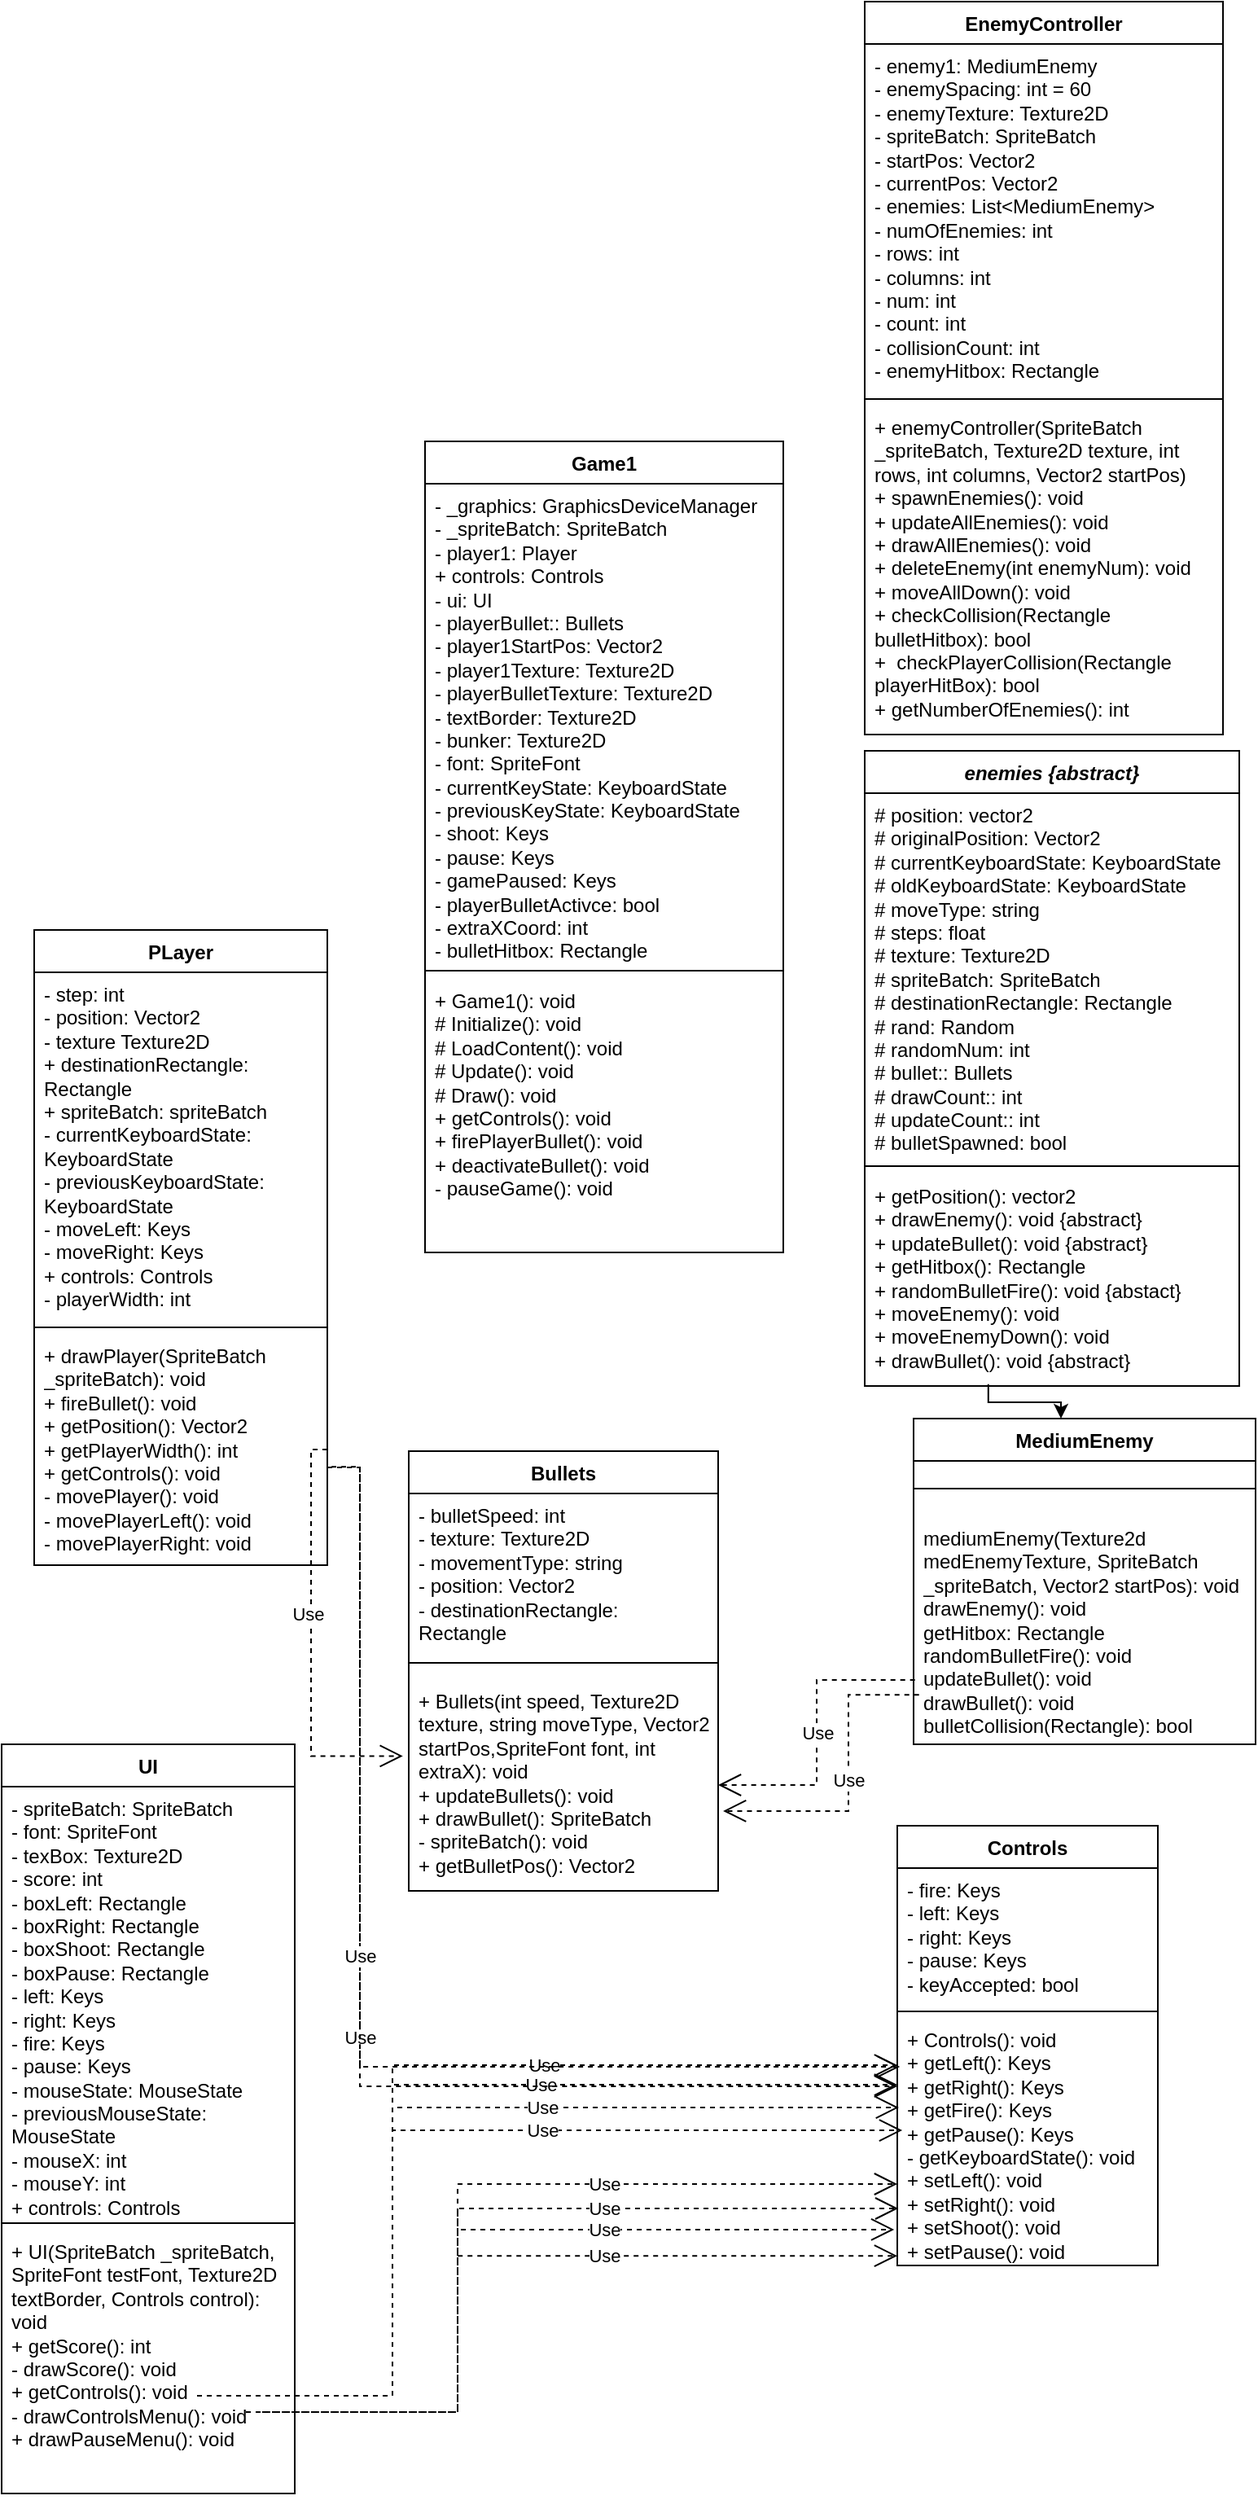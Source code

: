<mxfile version="24.7.17">
  <diagram name="Page-1" id="3UHZmM7Ke-vPty7Pjn6x">
    <mxGraphModel dx="1195" dy="1797" grid="1" gridSize="10" guides="1" tooltips="1" connect="1" arrows="1" fold="1" page="1" pageScale="1" pageWidth="827" pageHeight="1169" math="0" shadow="0">
      <root>
        <mxCell id="0" />
        <mxCell id="1" parent="0" />
        <mxCell id="aG3-FBEn-xcIMeHSPdLN-6" value="" style="endArrow=classic;html=1;rounded=0;exitX=0.33;exitY=0.991;exitDx=0;exitDy=0;exitPerimeter=0;entryX=0.431;entryY=0;entryDx=0;entryDy=0;entryPerimeter=0;edgeStyle=orthogonalEdgeStyle;" parent="1" source="aG3-FBEn-xcIMeHSPdLN-17" target="aG3-FBEn-xcIMeHSPdLN-2" edge="1">
          <mxGeometry width="50" height="50" relative="1" as="geometry">
            <mxPoint x="530" y="270" as="sourcePoint" />
            <mxPoint x="570" y="200" as="targetPoint" />
            <Array as="points">
              <mxPoint x="626" y="280" />
              <mxPoint x="671" y="280" />
            </Array>
          </mxGeometry>
        </mxCell>
        <mxCell id="aG3-FBEn-xcIMeHSPdLN-2" value="MediumEnemy" style="swimlane;fontStyle=1;align=center;verticalAlign=top;childLayout=stackLayout;horizontal=1;startSize=26;horizontalStack=0;resizeParent=1;resizeParentMax=0;resizeLast=0;collapsible=1;marginBottom=0;whiteSpace=wrap;html=1;" parent="1" vertex="1">
          <mxGeometry x="580" y="290" width="210" height="200" as="geometry" />
        </mxCell>
        <mxCell id="aG3-FBEn-xcIMeHSPdLN-4" value="" style="line;strokeWidth=1;fillColor=none;align=left;verticalAlign=middle;spacingTop=-1;spacingLeft=3;spacingRight=3;rotatable=0;labelPosition=right;points=[];portConstraint=eastwest;strokeColor=inherit;" parent="aG3-FBEn-xcIMeHSPdLN-2" vertex="1">
          <mxGeometry y="26" width="210" height="34" as="geometry" />
        </mxCell>
        <mxCell id="aG3-FBEn-xcIMeHSPdLN-5" value="&lt;div&gt;mediumEnemy(Texture2d medEnemyTexture, SpriteBatch _spriteBatch, Vector2 startPos): void&lt;br&gt;&lt;/div&gt;&lt;div&gt;drawEnemy(): void&lt;/div&gt;&lt;div&gt;getHitbox: Rectangle&lt;/div&gt;&lt;div&gt;randomBulletFire(): void&lt;/div&gt;&lt;div&gt;updateBullet(): void&lt;/div&gt;&lt;div&gt;drawBullet(): void&lt;/div&gt;&lt;div&gt;bulletCollision(Rectangle): bool&lt;br&gt;&lt;/div&gt;" style="text;strokeColor=none;fillColor=none;align=left;verticalAlign=top;spacingLeft=4;spacingRight=4;overflow=hidden;rotatable=0;points=[[0,0.5],[1,0.5]];portConstraint=eastwest;whiteSpace=wrap;html=1;" parent="aG3-FBEn-xcIMeHSPdLN-2" vertex="1">
          <mxGeometry y="60" width="210" height="140" as="geometry" />
        </mxCell>
        <mxCell id="aG3-FBEn-xcIMeHSPdLN-14" value="&lt;i&gt;enemies {abstract}&lt;/i&gt;" style="swimlane;fontStyle=1;align=center;verticalAlign=top;childLayout=stackLayout;horizontal=1;startSize=26;horizontalStack=0;resizeParent=1;resizeParentMax=0;resizeLast=0;collapsible=1;marginBottom=0;whiteSpace=wrap;html=1;" parent="1" vertex="1">
          <mxGeometry x="550" y="-120" width="230" height="390" as="geometry" />
        </mxCell>
        <mxCell id="aG3-FBEn-xcIMeHSPdLN-15" value="&lt;div&gt;# position: vector2&lt;/div&gt;&lt;div&gt;# originalPosition: Vector2&lt;/div&gt;&lt;div&gt;# currentKeyboardState: KeyboardState&lt;br&gt;&lt;/div&gt;&lt;div&gt;# oldKeyboardState: KeyboardState&lt;/div&gt;&lt;div&gt;# moveType: string&lt;/div&gt;&lt;div&gt;# steps: float&lt;/div&gt;&lt;div&gt;# texture: Texture2D&lt;/div&gt;&lt;div&gt;# spriteBatch: SpriteBatch&lt;/div&gt;&lt;div&gt;# destinationRectangle: Rectangle&lt;/div&gt;&lt;div&gt;# rand: Random&lt;/div&gt;&lt;div&gt;# randomNum: int&lt;/div&gt;&lt;div&gt;# bullet:: Bullets&lt;/div&gt;&lt;div&gt;# drawCount:: int&lt;/div&gt;&lt;div&gt;# updateCount:: int&lt;/div&gt;&lt;div&gt;# bulletSpawned: bool&lt;br&gt;&lt;/div&gt;" style="text;strokeColor=none;fillColor=none;align=left;verticalAlign=top;spacingLeft=4;spacingRight=4;overflow=hidden;rotatable=0;points=[[0,0.5],[1,0.5]];portConstraint=eastwest;whiteSpace=wrap;html=1;" parent="aG3-FBEn-xcIMeHSPdLN-14" vertex="1">
          <mxGeometry y="26" width="230" height="224" as="geometry" />
        </mxCell>
        <mxCell id="aG3-FBEn-xcIMeHSPdLN-16" value="" style="line;strokeWidth=1;fillColor=none;align=left;verticalAlign=middle;spacingTop=-1;spacingLeft=3;spacingRight=3;rotatable=0;labelPosition=right;points=[];portConstraint=eastwest;strokeColor=inherit;" parent="aG3-FBEn-xcIMeHSPdLN-14" vertex="1">
          <mxGeometry y="250" width="230" height="10" as="geometry" />
        </mxCell>
        <mxCell id="aG3-FBEn-xcIMeHSPdLN-17" value="+ getPosition(): vector2&lt;div&gt;+ drawEnemy(): void {abstract}&lt;/div&gt;&lt;div&gt;+ updateBullet(): void {abstract}&lt;/div&gt;&lt;div&gt;+ getHitbox(): Rectangle&lt;/div&gt;&lt;div&gt;+ randomBulletFire(): void {abstact}&lt;br&gt;&lt;/div&gt;&lt;div&gt;+ moveEnemy(): void&lt;/div&gt;&lt;div&gt;+ moveEnemyDown(): void&lt;/div&gt;&lt;div&gt;+ drawBullet(): void {abstract}&lt;br&gt;&lt;/div&gt;" style="text;strokeColor=none;fillColor=none;align=left;verticalAlign=top;spacingLeft=4;spacingRight=4;overflow=hidden;rotatable=0;points=[[0,0.5],[1,0.5]];portConstraint=eastwest;whiteSpace=wrap;html=1;" parent="aG3-FBEn-xcIMeHSPdLN-14" vertex="1">
          <mxGeometry y="260" width="230" height="130" as="geometry" />
        </mxCell>
        <mxCell id="20v84tuSXwCvoqjZslGX-1" value="UI" style="swimlane;fontStyle=1;align=center;verticalAlign=top;childLayout=stackLayout;horizontal=1;startSize=26;horizontalStack=0;resizeParent=1;resizeParentMax=0;resizeLast=0;collapsible=1;marginBottom=0;whiteSpace=wrap;html=1;" parent="1" vertex="1">
          <mxGeometry x="20" y="490" width="180" height="460" as="geometry" />
        </mxCell>
        <mxCell id="20v84tuSXwCvoqjZslGX-2" value="&lt;div&gt;- spriteBatch: SpriteBatch&lt;/div&gt;&lt;div&gt;- font: SpriteFont&lt;br&gt;&lt;/div&gt;&lt;div&gt;- texBox: Texture2D&lt;br&gt;&lt;/div&gt;&lt;div&gt;- score: int&lt;/div&gt;&lt;div&gt;- boxLeft: Rectangle&lt;/div&gt;&lt;div&gt;- boxRight: Rectangle&lt;/div&gt;&lt;div&gt;- boxShoot: Rectangle&lt;/div&gt;&lt;div&gt;- boxPause: Rectangle&lt;/div&gt;&lt;div&gt;- left: Keys&lt;/div&gt;&lt;div&gt;- right: Keys&lt;/div&gt;&lt;div&gt;- fire: Keys&lt;/div&gt;&lt;div&gt;- pause: Keys&lt;/div&gt;&lt;div&gt;- mouseState: MouseState&lt;/div&gt;&lt;div&gt;- previousMouseState: MouseState&lt;/div&gt;&lt;div&gt;- mouseX: int&lt;/div&gt;&lt;div&gt;- mouseY: int&lt;/div&gt;&lt;div&gt;+ controls: Controls&lt;br&gt;&lt;/div&gt;" style="text;strokeColor=none;fillColor=none;align=left;verticalAlign=top;spacingLeft=4;spacingRight=4;overflow=hidden;rotatable=0;points=[[0,0.5],[1,0.5]];portConstraint=eastwest;whiteSpace=wrap;html=1;" parent="20v84tuSXwCvoqjZslGX-1" vertex="1">
          <mxGeometry y="26" width="180" height="264" as="geometry" />
        </mxCell>
        <mxCell id="20v84tuSXwCvoqjZslGX-3" value="" style="line;strokeWidth=1;fillColor=none;align=left;verticalAlign=middle;spacingTop=-1;spacingLeft=3;spacingRight=3;rotatable=0;labelPosition=right;points=[];portConstraint=eastwest;strokeColor=inherit;" parent="20v84tuSXwCvoqjZslGX-1" vertex="1">
          <mxGeometry y="290" width="180" height="8" as="geometry" />
        </mxCell>
        <mxCell id="20v84tuSXwCvoqjZslGX-4" value="&lt;div&gt;+ UI(SpriteBatch _spriteBatch, SpriteFont testFont, Texture2D textBorder, Controls control): void&lt;br&gt;&lt;/div&gt;&lt;div&gt;+ getScore(): int&lt;/div&gt;&lt;div&gt;- drawScore(): void&lt;br&gt;&lt;/div&gt;&lt;div&gt;+ getControls(): void&lt;/div&gt;&lt;div&gt;- drawControlsMenu(): void&lt;/div&gt;&lt;div&gt;+ drawPauseMenu(): void&lt;br&gt;&lt;/div&gt;" style="text;strokeColor=none;fillColor=none;align=left;verticalAlign=top;spacingLeft=4;spacingRight=4;overflow=hidden;rotatable=0;points=[[0,0.5],[1,0.5]];portConstraint=eastwest;whiteSpace=wrap;html=1;" parent="20v84tuSXwCvoqjZslGX-1" vertex="1">
          <mxGeometry y="298" width="180" height="162" as="geometry" />
        </mxCell>
        <mxCell id="zVuvv38M6NZ8cvIJo6XP-5" value="Use" style="endArrow=open;endSize=12;dashed=1;html=1;rounded=0;entryX=0;entryY=0.191;entryDx=0;entryDy=0;entryPerimeter=0;edgeStyle=orthogonalEdgeStyle;" parent="20v84tuSXwCvoqjZslGX-1" target="zVuvv38M6NZ8cvIJo6XP-4" edge="1">
          <mxGeometry x="0.315" width="160" relative="1" as="geometry">
            <mxPoint x="120" y="400" as="sourcePoint" />
            <mxPoint x="280" y="400" as="targetPoint" />
            <Array as="points">
              <mxPoint x="240" y="400" />
              <mxPoint x="240" y="197" />
            </Array>
            <mxPoint as="offset" />
          </mxGeometry>
        </mxCell>
        <mxCell id="zVuvv38M6NZ8cvIJo6XP-7" value="Use" style="endArrow=open;endSize=12;dashed=1;html=1;rounded=0;entryX=0.006;entryY=0.362;entryDx=0;entryDy=0;entryPerimeter=0;edgeStyle=orthogonalEdgeStyle;" parent="20v84tuSXwCvoqjZslGX-1" target="zVuvv38M6NZ8cvIJo6XP-4" edge="1">
          <mxGeometry x="0.282" width="160" relative="1" as="geometry">
            <mxPoint x="120" y="400" as="sourcePoint" />
            <mxPoint x="280" y="400" as="targetPoint" />
            <Array as="points">
              <mxPoint x="240" y="400" />
              <mxPoint x="240" y="223" />
            </Array>
            <mxPoint as="offset" />
          </mxGeometry>
        </mxCell>
        <mxCell id="zVuvv38M6NZ8cvIJo6XP-9" value="Use" style="endArrow=open;endSize=12;dashed=1;html=1;rounded=0;entryX=0.019;entryY=0.454;entryDx=0;entryDy=0;entryPerimeter=0;edgeStyle=orthogonalEdgeStyle;" parent="20v84tuSXwCvoqjZslGX-1" target="zVuvv38M6NZ8cvIJo6XP-4" edge="1">
          <mxGeometry x="0.26" width="160" relative="1" as="geometry">
            <mxPoint x="120" y="400" as="sourcePoint" />
            <mxPoint x="280" y="400" as="targetPoint" />
            <Array as="points">
              <mxPoint x="240" y="400" />
              <mxPoint x="240" y="237" />
            </Array>
            <mxPoint as="offset" />
          </mxGeometry>
        </mxCell>
        <mxCell id="jiuZyo9_bgGgw_j3xlU9-1" value="PLayer" style="swimlane;fontStyle=1;align=center;verticalAlign=top;childLayout=stackLayout;horizontal=1;startSize=26;horizontalStack=0;resizeParent=1;resizeParentMax=0;resizeLast=0;collapsible=1;marginBottom=0;whiteSpace=wrap;html=1;" parent="1" vertex="1">
          <mxGeometry x="40" y="-10" width="180" height="390" as="geometry" />
        </mxCell>
        <mxCell id="jiuZyo9_bgGgw_j3xlU9-2" value="&lt;div&gt;- step: int&lt;/div&gt;&lt;div&gt;- position: Vector2&lt;/div&gt;&lt;div&gt;- texture Texture2D&lt;/div&gt;&lt;div&gt;+ destinationRectangle: Rectangle&lt;/div&gt;&lt;div&gt;+ spriteBatch: spriteBatch&lt;/div&gt;&lt;div&gt;- currentKeyboardState: KeyboardState&lt;/div&gt;&lt;div&gt;- previousKeyboardState: KeyboardState&lt;/div&gt;&lt;div&gt;- moveLeft: Keys&lt;br&gt;&lt;/div&gt;&lt;div&gt;- moveRight: Keys&lt;/div&gt;&lt;div&gt;+ controls: Controls&lt;/div&gt;&lt;div&gt;- playerWidth: int&lt;br&gt;&lt;/div&gt;" style="text;strokeColor=none;fillColor=none;align=left;verticalAlign=top;spacingLeft=4;spacingRight=4;overflow=hidden;rotatable=0;points=[[0,0.5],[1,0.5]];portConstraint=eastwest;whiteSpace=wrap;html=1;" parent="jiuZyo9_bgGgw_j3xlU9-1" vertex="1">
          <mxGeometry y="26" width="180" height="214" as="geometry" />
        </mxCell>
        <mxCell id="jiuZyo9_bgGgw_j3xlU9-3" value="" style="line;strokeWidth=1;fillColor=none;align=left;verticalAlign=middle;spacingTop=-1;spacingLeft=3;spacingRight=3;rotatable=0;labelPosition=right;points=[];portConstraint=eastwest;strokeColor=inherit;" parent="jiuZyo9_bgGgw_j3xlU9-1" vertex="1">
          <mxGeometry y="240" width="180" height="8" as="geometry" />
        </mxCell>
        <mxCell id="jiuZyo9_bgGgw_j3xlU9-4" value="&lt;div&gt;+ drawPlayer(SpriteBatch _spriteBatch): void&lt;/div&gt;&lt;div&gt;+ fireBullet(): void&lt;/div&gt;&lt;div&gt;+ getPosition(): Vector2&lt;/div&gt;&lt;div&gt;+ getPlayerWidth(): int&lt;/div&gt;&lt;div&gt;+ getControls(): void&lt;/div&gt;&lt;div&gt;- movePlayer(): void&lt;/div&gt;&lt;div&gt;- movePlayerLeft(): void&lt;/div&gt;&lt;div&gt;- movePlayerRight: void&lt;br&gt;&lt;/div&gt;" style="text;strokeColor=none;fillColor=none;align=left;verticalAlign=top;spacingLeft=4;spacingRight=4;overflow=hidden;rotatable=0;points=[[0,0.5],[1,0.5]];portConstraint=eastwest;whiteSpace=wrap;html=1;" parent="jiuZyo9_bgGgw_j3xlU9-1" vertex="1">
          <mxGeometry y="248" width="180" height="142" as="geometry" />
        </mxCell>
        <mxCell id="jiuZyo9_bgGgw_j3xlU9-5" value="Bullets" style="swimlane;fontStyle=1;align=center;verticalAlign=top;childLayout=stackLayout;horizontal=1;startSize=26;horizontalStack=0;resizeParent=1;resizeParentMax=0;resizeLast=0;collapsible=1;marginBottom=0;whiteSpace=wrap;html=1;" parent="1" vertex="1">
          <mxGeometry x="270" y="310" width="190" height="270" as="geometry" />
        </mxCell>
        <mxCell id="jiuZyo9_bgGgw_j3xlU9-6" value="&lt;div&gt;- bulletSpeed: int&lt;/div&gt;&lt;div&gt;- texture: Texture2D&lt;/div&gt;&lt;div&gt;- movementType: string&lt;/div&gt;&lt;div&gt;- position: Vector2&lt;/div&gt;&lt;div&gt;- destinationRectangle: Rectangle&lt;br&gt;&lt;/div&gt;" style="text;strokeColor=none;fillColor=none;align=left;verticalAlign=top;spacingLeft=4;spacingRight=4;overflow=hidden;rotatable=0;points=[[0,0.5],[1,0.5]];portConstraint=eastwest;whiteSpace=wrap;html=1;" parent="jiuZyo9_bgGgw_j3xlU9-5" vertex="1">
          <mxGeometry y="26" width="190" height="94" as="geometry" />
        </mxCell>
        <mxCell id="jiuZyo9_bgGgw_j3xlU9-7" value="" style="line;strokeWidth=1;fillColor=none;align=left;verticalAlign=middle;spacingTop=-1;spacingLeft=3;spacingRight=3;rotatable=0;labelPosition=right;points=[];portConstraint=eastwest;strokeColor=inherit;" parent="jiuZyo9_bgGgw_j3xlU9-5" vertex="1">
          <mxGeometry y="120" width="190" height="20" as="geometry" />
        </mxCell>
        <mxCell id="jiuZyo9_bgGgw_j3xlU9-8" value="&lt;div&gt;+ Bullets(int speed, Texture2D texture, string moveType, Vector2 startPos,SpriteFont font, int extraX): void&lt;/div&gt;&lt;div&gt;+ updateBullets(): void&lt;br&gt;&lt;/div&gt;&lt;div&gt;+ drawBullet(): SpriteBatch&amp;nbsp;&lt;/div&gt;&lt;div&gt;- spriteBatch(): void&lt;/div&gt;&lt;div&gt;+ getBulletPos(): Vector2&lt;br&gt;&lt;/div&gt;" style="text;strokeColor=none;fillColor=none;align=left;verticalAlign=top;spacingLeft=4;spacingRight=4;overflow=hidden;rotatable=0;points=[[0,0.5],[1,0.5]];portConstraint=eastwest;whiteSpace=wrap;html=1;" parent="jiuZyo9_bgGgw_j3xlU9-5" vertex="1">
          <mxGeometry y="140" width="190" height="130" as="geometry" />
        </mxCell>
        <mxCell id="jiuZyo9_bgGgw_j3xlU9-9" value="Use" style="endArrow=open;endSize=12;dashed=1;html=1;rounded=0;exitX=1;exitY=0.5;exitDx=0;exitDy=0;flowAnimation=0;shadow=0;jumpStyle=none;edgeStyle=elbowEdgeStyle;entryX=-0.019;entryY=0.363;entryDx=0;entryDy=0;entryPerimeter=0;" parent="1" source="jiuZyo9_bgGgw_j3xlU9-4" target="jiuZyo9_bgGgw_j3xlU9-8" edge="1">
          <mxGeometry x="-0.133" y="-2" width="160" relative="1" as="geometry">
            <mxPoint x="230" y="160" as="sourcePoint" />
            <mxPoint x="260" y="400" as="targetPoint" />
            <Array as="points">
              <mxPoint x="210" y="280" />
            </Array>
            <mxPoint as="offset" />
          </mxGeometry>
        </mxCell>
        <mxCell id="zVuvv38M6NZ8cvIJo6XP-1" value="Controls" style="swimlane;fontStyle=1;align=center;verticalAlign=top;childLayout=stackLayout;horizontal=1;startSize=26;horizontalStack=0;resizeParent=1;resizeParentMax=0;resizeLast=0;collapsible=1;marginBottom=0;whiteSpace=wrap;html=1;" parent="1" vertex="1">
          <mxGeometry x="570" y="540" width="160" height="270" as="geometry" />
        </mxCell>
        <mxCell id="zVuvv38M6NZ8cvIJo6XP-2" value="&lt;div&gt;- fire: Keys&lt;/div&gt;&lt;div&gt;- left: Keys&lt;/div&gt;&lt;div&gt;- right: Keys&lt;/div&gt;&lt;div&gt;- pause: Keys&lt;/div&gt;&lt;div&gt;- keyAccepted: bool&lt;br&gt;&lt;/div&gt;" style="text;strokeColor=none;fillColor=none;align=left;verticalAlign=top;spacingLeft=4;spacingRight=4;overflow=hidden;rotatable=0;points=[[0,0.5],[1,0.5]];portConstraint=eastwest;whiteSpace=wrap;html=1;" parent="zVuvv38M6NZ8cvIJo6XP-1" vertex="1">
          <mxGeometry y="26" width="160" height="84" as="geometry" />
        </mxCell>
        <mxCell id="zVuvv38M6NZ8cvIJo6XP-3" value="" style="line;strokeWidth=1;fillColor=none;align=left;verticalAlign=middle;spacingTop=-1;spacingLeft=3;spacingRight=3;rotatable=0;labelPosition=right;points=[];portConstraint=eastwest;strokeColor=inherit;" parent="zVuvv38M6NZ8cvIJo6XP-1" vertex="1">
          <mxGeometry y="110" width="160" height="8" as="geometry" />
        </mxCell>
        <mxCell id="zVuvv38M6NZ8cvIJo6XP-4" value="&lt;div&gt;+ Controls(): void&lt;/div&gt;&lt;div&gt;+ getLeft(): Keys&lt;/div&gt;&lt;div&gt;+ getRight(): Keys&lt;/div&gt;&lt;div&gt;+ getFire(): Keys&lt;/div&gt;&lt;div&gt;+ getPause(): Keys&lt;/div&gt;&lt;div&gt;- getKeyboardState(): void&lt;/div&gt;&lt;div&gt;+ setLeft(): void&lt;/div&gt;&lt;div&gt;+ setRight(): void&lt;/div&gt;&lt;div&gt;+ setShoot(): void&lt;/div&gt;&lt;div&gt;+ setPause(): void&lt;br&gt;&lt;/div&gt;" style="text;strokeColor=none;fillColor=none;align=left;verticalAlign=top;spacingLeft=4;spacingRight=4;overflow=hidden;rotatable=0;points=[[0,0.5],[1,0.5]];portConstraint=eastwest;whiteSpace=wrap;html=1;" parent="zVuvv38M6NZ8cvIJo6XP-1" vertex="1">
          <mxGeometry y="118" width="160" height="152" as="geometry" />
        </mxCell>
        <mxCell id="zVuvv38M6NZ8cvIJo6XP-6" value="Use" style="endArrow=open;endSize=12;dashed=1;html=1;rounded=0;entryX=0;entryY=0.27;entryDx=0;entryDy=0;entryPerimeter=0;edgeStyle=orthogonalEdgeStyle;" parent="1" target="zVuvv38M6NZ8cvIJo6XP-4" edge="1">
          <mxGeometry x="0.127" width="160" relative="1" as="geometry">
            <mxPoint x="260" y="890" as="sourcePoint" />
            <mxPoint x="450" y="860" as="targetPoint" />
            <Array as="points">
              <mxPoint x="260" y="699" />
            </Array>
            <mxPoint as="offset" />
          </mxGeometry>
        </mxCell>
        <mxCell id="zVuvv38M6NZ8cvIJo6XP-10" value="Use" style="endArrow=open;endSize=12;dashed=1;html=1;rounded=0;edgeStyle=orthogonalEdgeStyle;" parent="1" edge="1">
          <mxGeometry x="0.333" width="160" relative="1" as="geometry">
            <mxPoint x="170" y="900" as="sourcePoint" />
            <mxPoint x="570" y="760" as="targetPoint" />
            <Array as="points">
              <mxPoint x="180" y="900" />
              <mxPoint x="300" y="900" />
              <mxPoint x="300" y="760" />
            </Array>
            <mxPoint as="offset" />
          </mxGeometry>
        </mxCell>
        <mxCell id="zVuvv38M6NZ8cvIJo6XP-11" value="Use" style="endArrow=open;endSize=12;dashed=1;html=1;rounded=0;entryX=-0.012;entryY=0.855;entryDx=0;entryDy=0;entryPerimeter=0;edgeStyle=orthogonalEdgeStyle;" parent="1" target="zVuvv38M6NZ8cvIJo6XP-4" edge="1">
          <mxGeometry x="0.288" width="160" relative="1" as="geometry">
            <mxPoint x="180" y="900" as="sourcePoint" />
            <mxPoint x="591" y="723" as="targetPoint" />
            <Array as="points">
              <mxPoint x="300" y="900" />
              <mxPoint x="300" y="788" />
            </Array>
            <mxPoint as="offset" />
          </mxGeometry>
        </mxCell>
        <mxCell id="zVuvv38M6NZ8cvIJo6XP-12" value="Use" style="endArrow=open;endSize=12;dashed=1;html=1;rounded=0;entryX=0;entryY=0.961;entryDx=0;entryDy=0;entryPerimeter=0;edgeStyle=orthogonalEdgeStyle;" parent="1" target="zVuvv38M6NZ8cvIJo6XP-4" edge="1">
          <mxGeometry x="0.258" width="160" relative="1" as="geometry">
            <mxPoint x="180" y="900" as="sourcePoint" />
            <mxPoint x="593" y="737" as="targetPoint" />
            <Array as="points">
              <mxPoint x="300" y="900" />
              <mxPoint x="300" y="804" />
            </Array>
            <mxPoint as="offset" />
          </mxGeometry>
        </mxCell>
        <mxCell id="zVuvv38M6NZ8cvIJo6XP-13" value="Use" style="endArrow=open;endSize=12;dashed=1;html=1;rounded=0;edgeStyle=orthogonalEdgeStyle;entryX=0.004;entryY=0.767;entryDx=0;entryDy=0;entryPerimeter=0;" parent="1" target="zVuvv38M6NZ8cvIJo6XP-4" edge="1">
          <mxGeometry x="0.086" width="160" relative="1" as="geometry">
            <mxPoint x="300" y="900" as="sourcePoint" />
            <mxPoint x="550" y="770" as="targetPoint" />
            <Array as="points">
              <mxPoint x="300" y="775" />
              <mxPoint x="571" y="775" />
            </Array>
            <mxPoint as="offset" />
          </mxGeometry>
        </mxCell>
        <mxCell id="zVuvv38M6NZ8cvIJo6XP-14" value="Game1" style="swimlane;fontStyle=1;align=center;verticalAlign=top;childLayout=stackLayout;horizontal=1;startSize=26;horizontalStack=0;resizeParent=1;resizeParentMax=0;resizeLast=0;collapsible=1;marginBottom=0;whiteSpace=wrap;html=1;" parent="1" vertex="1">
          <mxGeometry x="280" y="-310" width="220" height="498" as="geometry" />
        </mxCell>
        <mxCell id="zVuvv38M6NZ8cvIJo6XP-15" value="&lt;div&gt;- _graphics: GraphicsDeviceManager&lt;/div&gt;&lt;div&gt;- _spriteBatch: SpriteBatch&lt;/div&gt;&lt;div&gt;- player1: Player&lt;/div&gt;&lt;div&gt;+ controls: Controls&lt;/div&gt;&lt;div&gt;- ui: UI&lt;/div&gt;&lt;div&gt;- playerBullet:: Bullets&lt;br&gt;&lt;/div&gt;&lt;div&gt;- player1StartPos: Vector2&lt;/div&gt;&lt;div&gt;- player1Texture: Texture2D&lt;/div&gt;&lt;div&gt;- playerBulletTexture: Texture2D&lt;/div&gt;&lt;div&gt;- textBorder: Texture2D&lt;/div&gt;&lt;div&gt;- bunker: Texture2D&lt;/div&gt;&lt;div&gt;- font: SpriteFont&lt;/div&gt;&lt;div&gt;- currentKeyState: KeyboardState&lt;/div&gt;&lt;div&gt;- previousKeyState: KeyboardState&lt;/div&gt;&lt;div&gt;- shoot: Keys&lt;/div&gt;&lt;div&gt;- pause: Keys&lt;/div&gt;&lt;div&gt;- gamePaused: Keys&lt;/div&gt;&lt;div&gt;- playerBulletActivce: bool&lt;br&gt;&lt;/div&gt;&lt;div&gt;- extraXCoord: int&lt;/div&gt;&lt;div&gt;- bulletHitbox: Rectangle&lt;br&gt;&lt;/div&gt;" style="text;strokeColor=none;fillColor=none;align=left;verticalAlign=top;spacingLeft=4;spacingRight=4;overflow=hidden;rotatable=0;points=[[0,0.5],[1,0.5]];portConstraint=eastwest;whiteSpace=wrap;html=1;" parent="zVuvv38M6NZ8cvIJo6XP-14" vertex="1">
          <mxGeometry y="26" width="220" height="294" as="geometry" />
        </mxCell>
        <mxCell id="zVuvv38M6NZ8cvIJo6XP-16" value="" style="line;strokeWidth=1;fillColor=none;align=left;verticalAlign=middle;spacingTop=-1;spacingLeft=3;spacingRight=3;rotatable=0;labelPosition=right;points=[];portConstraint=eastwest;strokeColor=inherit;" parent="zVuvv38M6NZ8cvIJo6XP-14" vertex="1">
          <mxGeometry y="320" width="220" height="10" as="geometry" />
        </mxCell>
        <mxCell id="zVuvv38M6NZ8cvIJo6XP-17" value="&lt;div&gt;+ Game1(): void&lt;/div&gt;&lt;div&gt;# Initialize(): void&lt;/div&gt;&lt;div&gt;# LoadContent(): void&lt;/div&gt;&lt;div&gt;# Update(): void&lt;/div&gt;&lt;div&gt;# Draw(): void&lt;/div&gt;&lt;div&gt;+ getControls(): void&lt;/div&gt;&lt;div&gt;+ firePlayerBullet(): void&lt;/div&gt;&lt;div&gt;+ deactivateBullet(): void&lt;/div&gt;&lt;div&gt;- pauseGame(): void&lt;br&gt;&lt;/div&gt;" style="text;strokeColor=none;fillColor=none;align=left;verticalAlign=top;spacingLeft=4;spacingRight=4;overflow=hidden;rotatable=0;points=[[0,0.5],[1,0.5]];portConstraint=eastwest;whiteSpace=wrap;html=1;" parent="zVuvv38M6NZ8cvIJo6XP-14" vertex="1">
          <mxGeometry y="330" width="220" height="168" as="geometry" />
        </mxCell>
        <mxCell id="KnBbW-XQcQAkbaDbdpeg-1" value="EnemyController" style="swimlane;fontStyle=1;align=center;verticalAlign=top;childLayout=stackLayout;horizontal=1;startSize=26;horizontalStack=0;resizeParent=1;resizeParentMax=0;resizeLast=0;collapsible=1;marginBottom=0;whiteSpace=wrap;html=1;" parent="1" vertex="1">
          <mxGeometry x="550" y="-580" width="220" height="450" as="geometry" />
        </mxCell>
        <mxCell id="KnBbW-XQcQAkbaDbdpeg-2" value="&lt;div&gt;- enemy1: MediumEnemy&lt;/div&gt;&lt;div&gt;- enemySpacing: int = 60&lt;/div&gt;&lt;div&gt;- enemyTexture: Texture2D&lt;/div&gt;&lt;div&gt;- spriteBatch: SpriteBatch&lt;/div&gt;&lt;div&gt;- startPos: Vector2&lt;br&gt;- currentPos: Vector2&lt;/div&gt;&lt;div&gt;- enemies: List&amp;lt;MediumEnemy&amp;gt;&lt;br&gt;&lt;/div&gt;&lt;div&gt;- numOfEnemies: int&lt;/div&gt;&lt;div&gt;- rows: int&lt;/div&gt;&lt;div&gt;- columns: int&lt;/div&gt;&lt;div&gt;- num: int&lt;/div&gt;&lt;div&gt;- count: int&lt;/div&gt;&lt;div&gt;- collisionCount: int&lt;/div&gt;&lt;div&gt;- enemyHitbox: Rectangle&lt;br&gt;&lt;/div&gt;" style="text;strokeColor=none;fillColor=none;align=left;verticalAlign=top;spacingLeft=4;spacingRight=4;overflow=hidden;rotatable=0;points=[[0,0.5],[1,0.5]];portConstraint=eastwest;whiteSpace=wrap;html=1;" parent="KnBbW-XQcQAkbaDbdpeg-1" vertex="1">
          <mxGeometry y="26" width="220" height="214" as="geometry" />
        </mxCell>
        <mxCell id="KnBbW-XQcQAkbaDbdpeg-3" value="" style="line;strokeWidth=1;fillColor=none;align=left;verticalAlign=middle;spacingTop=-1;spacingLeft=3;spacingRight=3;rotatable=0;labelPosition=right;points=[];portConstraint=eastwest;strokeColor=inherit;" parent="KnBbW-XQcQAkbaDbdpeg-1" vertex="1">
          <mxGeometry y="240" width="220" height="8" as="geometry" />
        </mxCell>
        <mxCell id="KnBbW-XQcQAkbaDbdpeg-4" value="&lt;div&gt;+ enemyController(SpriteBatch _spriteBatch, Texture2D texture, int rows, int columns, Vector2 startPos)&lt;br&gt;&lt;/div&gt;&lt;div&gt;+ spawnEnemies(): void&lt;/div&gt;&lt;div&gt;+ updateAllEnemies(): void&lt;/div&gt;&lt;div&gt;+ drawAllEnemies(): void&lt;/div&gt;&lt;div&gt;+ deleteEnemy(int enemyNum): void&lt;/div&gt;&lt;div&gt;+ moveAllDown(): void&lt;/div&gt;&lt;div&gt;+ checkCollision(Rectangle bulletHitbox): bool&lt;/div&gt;&lt;div&gt;+&amp;nbsp; checkPlayerCollision(Rectangle playerHitBox): bool&lt;/div&gt;&lt;div&gt;+ getNumberOfEnemies(): int&lt;br&gt;&lt;/div&gt;" style="text;strokeColor=none;fillColor=none;align=left;verticalAlign=top;spacingLeft=4;spacingRight=4;overflow=hidden;rotatable=0;points=[[0,0.5],[1,0.5]];portConstraint=eastwest;whiteSpace=wrap;html=1;" parent="KnBbW-XQcQAkbaDbdpeg-1" vertex="1">
          <mxGeometry y="248" width="220" height="202" as="geometry" />
        </mxCell>
        <mxCell id="5BH8o_kkutnEgFqgaCR1-5" value="Use" style="endArrow=open;endSize=12;dashed=1;html=1;rounded=0;edgeStyle=elbowEdgeStyle;exitX=0.004;exitY=0.718;exitDx=0;exitDy=0;exitPerimeter=0;" edge="1" parent="1" source="aG3-FBEn-xcIMeHSPdLN-5" target="jiuZyo9_bgGgw_j3xlU9-8">
          <mxGeometry width="160" relative="1" as="geometry">
            <mxPoint x="577" y="452" as="sourcePoint" />
            <mxPoint x="660" y="470" as="targetPoint" />
          </mxGeometry>
        </mxCell>
        <mxCell id="5BH8o_kkutnEgFqgaCR1-6" value="Use" style="endArrow=open;endSize=12;dashed=1;html=1;rounded=0;edgeStyle=elbowEdgeStyle;entryX=1.016;entryY=0.623;entryDx=0;entryDy=0;entryPerimeter=0;exitX=0.016;exitY=0.783;exitDx=0;exitDy=0;exitPerimeter=0;" edge="1" parent="1" source="aG3-FBEn-xcIMeHSPdLN-5" target="jiuZyo9_bgGgw_j3xlU9-8">
          <mxGeometry width="160" relative="1" as="geometry">
            <mxPoint x="580" y="470" as="sourcePoint" />
            <mxPoint x="480.0" y="524.1" as="targetPoint" />
            <Array as="points">
              <mxPoint x="540" y="500" />
            </Array>
          </mxGeometry>
        </mxCell>
        <mxCell id="5BH8o_kkutnEgFqgaCR1-7" value="Use" style="endArrow=open;endSize=12;dashed=1;html=1;rounded=0;edgeStyle=elbowEdgeStyle;entryX=0.01;entryY=0.197;entryDx=0;entryDy=0;entryPerimeter=0;" edge="1" parent="1" target="zVuvv38M6NZ8cvIJo6XP-4">
          <mxGeometry x="0.028" width="160" relative="1" as="geometry">
            <mxPoint x="220" y="320" as="sourcePoint" />
            <mxPoint x="380" y="320" as="targetPoint" />
            <Array as="points">
              <mxPoint x="240" y="520" />
            </Array>
            <mxPoint as="offset" />
          </mxGeometry>
        </mxCell>
        <mxCell id="5BH8o_kkutnEgFqgaCR1-8" value="Use" style="endArrow=open;endSize=12;dashed=1;html=1;rounded=0;strokeColor=default;align=center;verticalAlign=middle;fontFamily=Helvetica;fontSize=11;fontColor=default;labelBackgroundColor=default;edgeStyle=elbowEdgeStyle;exitX=1.014;exitY=0.575;exitDx=0;exitDy=0;exitPerimeter=0;" edge="1" parent="1" source="jiuZyo9_bgGgw_j3xlU9-4">
          <mxGeometry x="-0.127" width="160" relative="1" as="geometry">
            <mxPoint x="220" y="540" as="sourcePoint" />
            <mxPoint x="570" y="700" as="targetPoint" />
            <Array as="points">
              <mxPoint x="240" y="500" />
            </Array>
            <mxPoint as="offset" />
          </mxGeometry>
        </mxCell>
      </root>
    </mxGraphModel>
  </diagram>
</mxfile>
